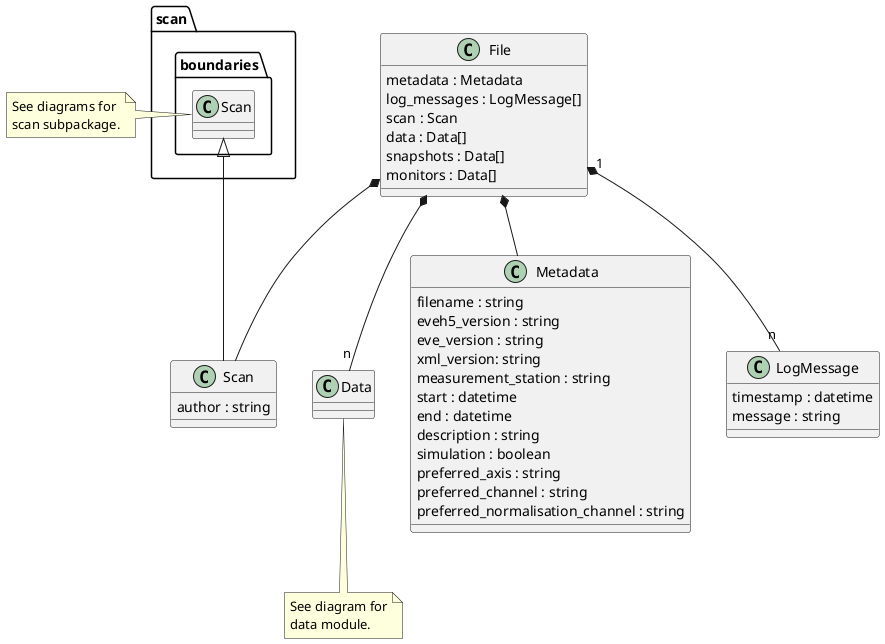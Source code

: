 @startuml

class File {
    metadata : Metadata
    log_messages : LogMessage[]
    scan : Scan
    data : Data[]
    snapshots : Data[]
    monitors : Data[]
}

File *-- "n" Data
note bottom: See diagram for\ndata module.

class Metadata{
    filename : string
    eveh5_version : string
    eve_version : string
    xml_version: string
    measurement_station : string
    start : datetime
    end : datetime
    description : string
    simulation : boolean
    preferred_axis : string
    preferred_channel : string
    preferred_normalisation_channel : string
}

class LogMessage {
    timestamp : datetime
    message : string
}

class Scan extends scan.boundaries.Scan {
    author : string
}
note left: See diagrams for\nscan subpackage.

File *-- Metadata
File "1" *-- "n" LogMessage
File *-- Scan

@enduml
